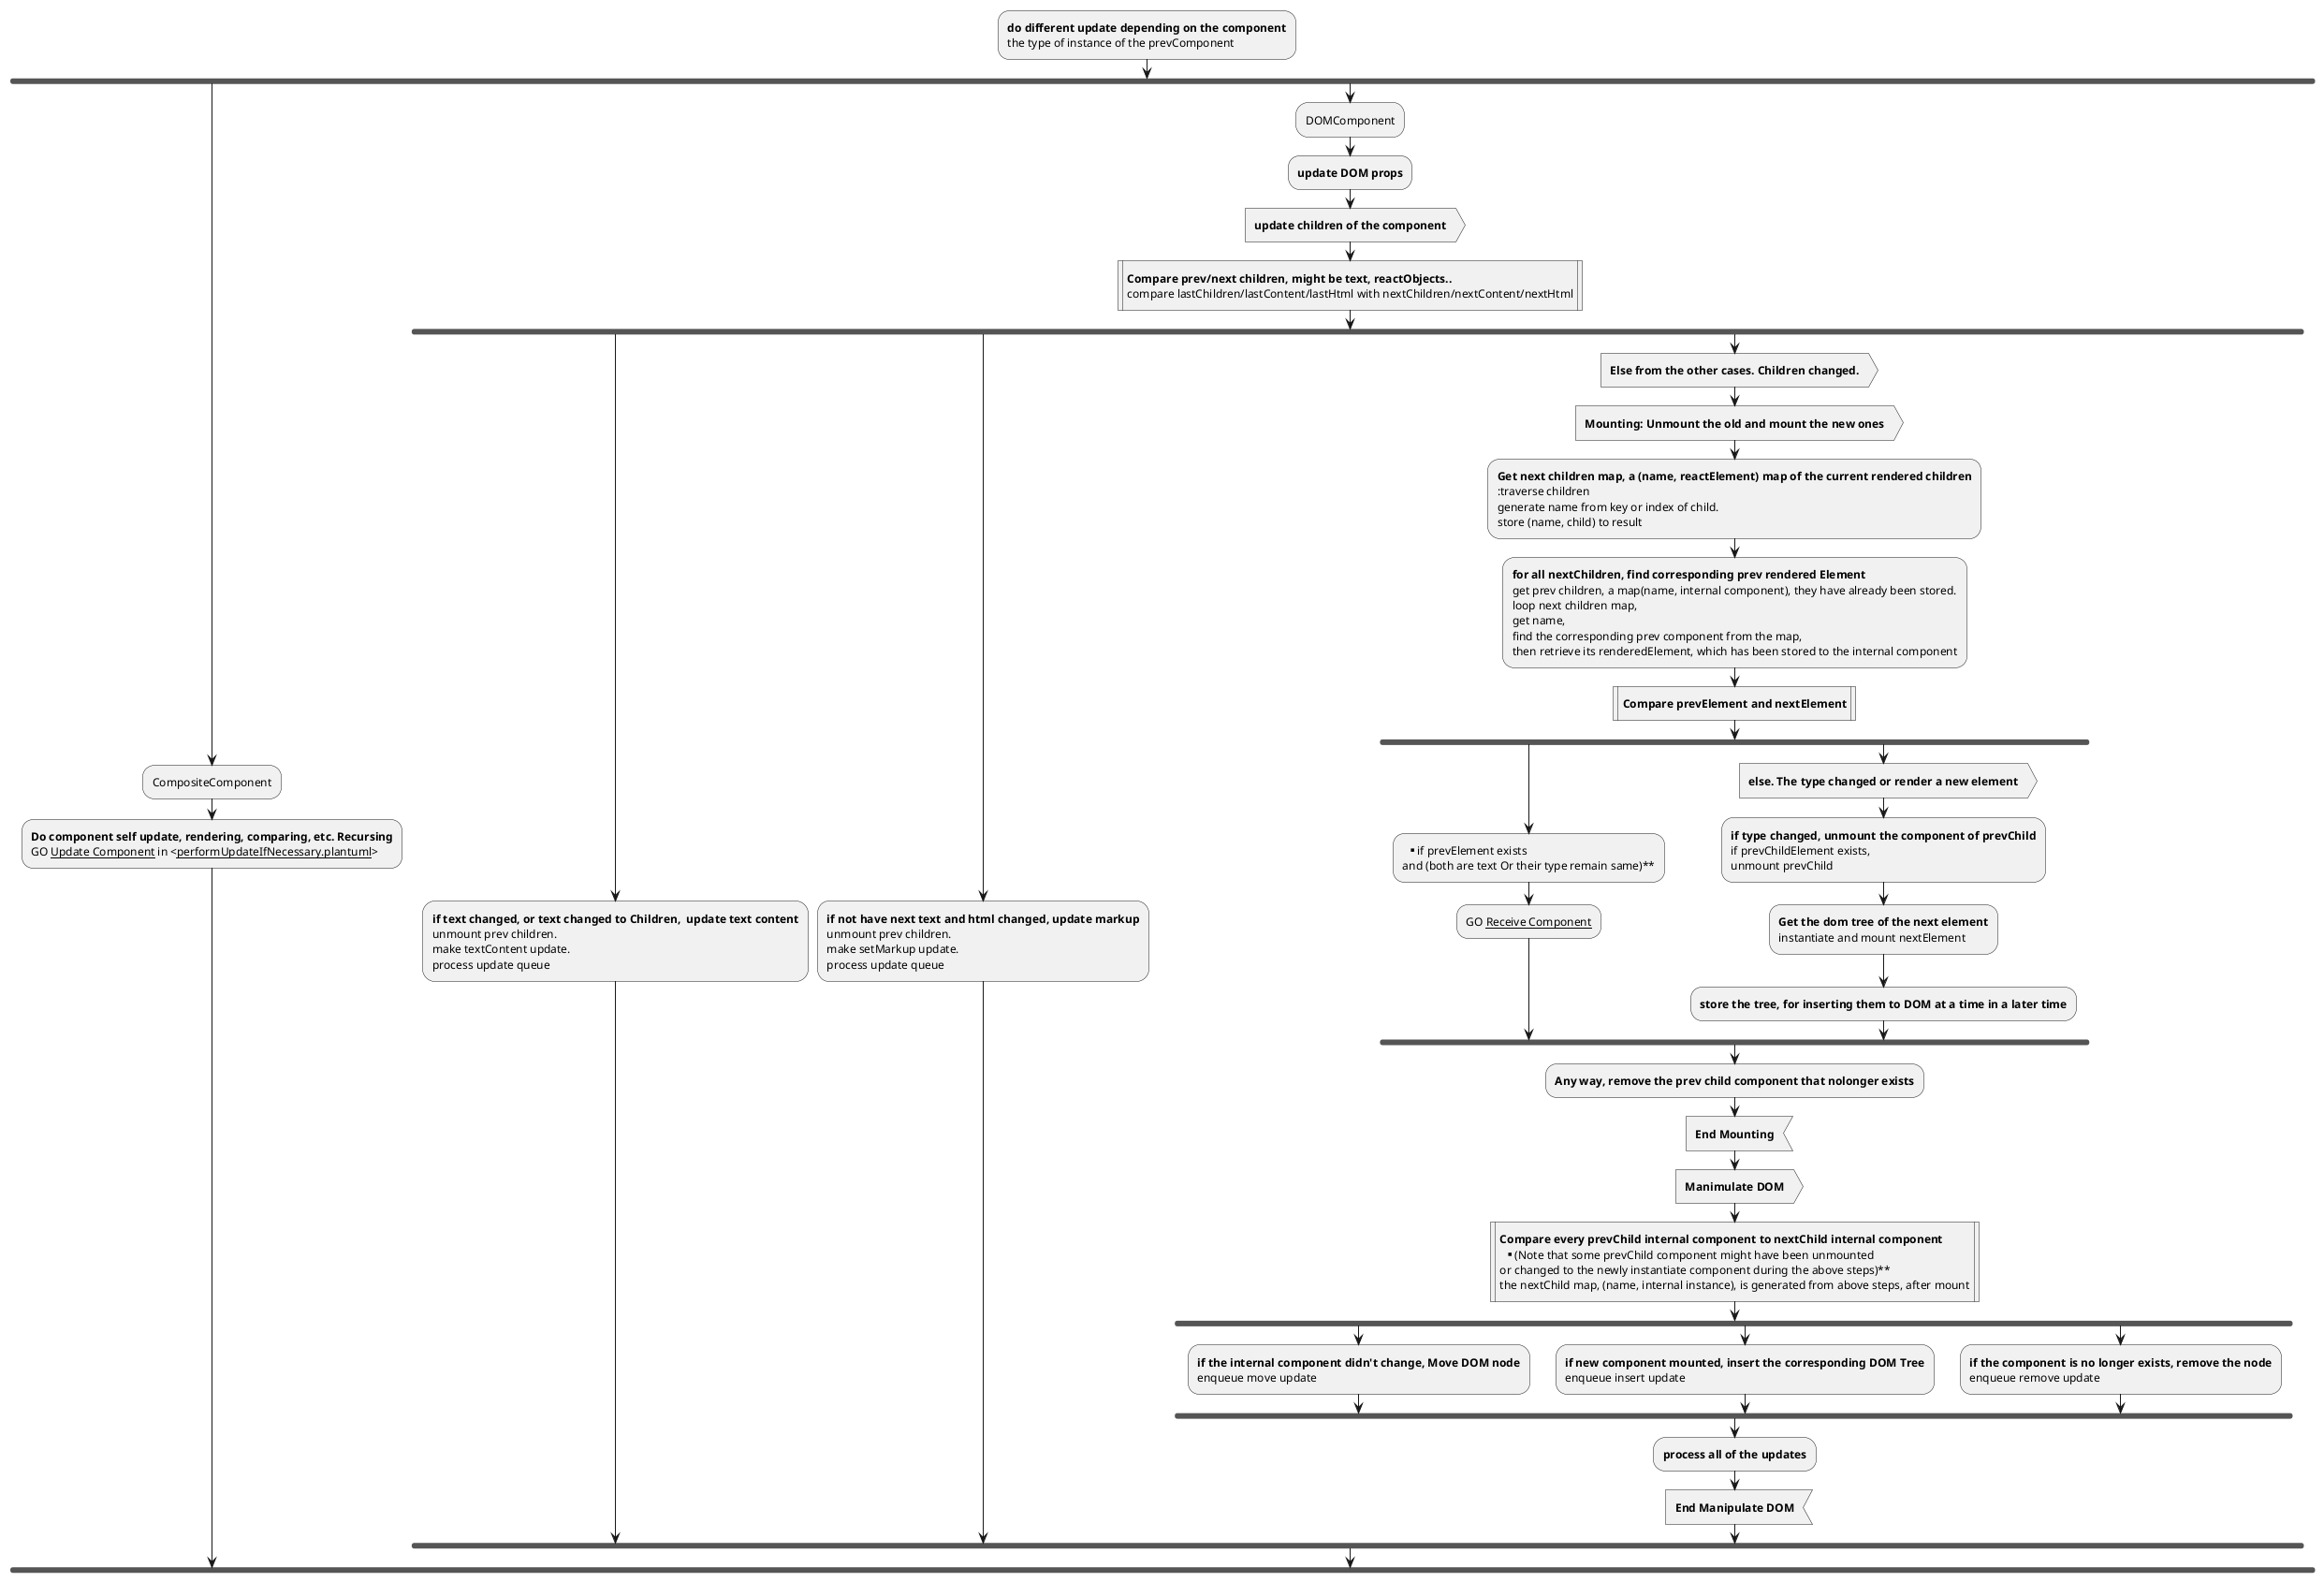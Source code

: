 @startuml ReceiveComponent
:**do different update depending on the component**
the type of instance of the prevComponent;
fork
  :CompositeComponent;
  :**Do component self update, rendering, comparing, etc. Recursing**
  GO __Update Component__ in <__performUpdateIfNecessary.plantuml__>;
fork again
  :DOMComponent;
  :**update DOM props**;
  :**update children of the component**>
  :**Compare prev/next children, might be text, reactObjects..**
  compare lastChildren/lastContent/lastHtml with nextChildren/nextContent/nextHtml|
  fork
    :**if text changed, or text changed to Children,  update text content**
    unmount prev children.
    make textContent update.
    process update queue;
  fork again
    :**if not have next text and html changed, update markup**
    unmount prev children.
    make setMarkup update.
    process update queue;
  fork again
    :**Else from the other cases. Children changed.**>
    :**Mounting: Unmount the old and mount the new ones**>
    :**Get next children map, a (name, reactElement) map of the current rendered children**
    :traverse children
    generate name from key or index of child.
    store (name, child) to result;
    :**for all nextChildren, find corresponding prev rendered Element**
    get prev children, a map(name, internal component), they have already been stored.
    loop next children map,
    get name,
    find the corresponding prev component from the map,
    then retrieve its renderedElement, which has been stored to the internal component;
    :**Compare prevElement and nextElement**|
    fork
      :**if prevElement exists
      and (both are text Or their type remain same)**;
      :GO __Receive Component__;
    fork again
      :**else. The type changed or render a new element**>
      :**if type changed, unmount the component of prevChild**
      if prevChildElement exists,
      unmount prevChild;
      :**Get the dom tree of the next element**
      instantiate and mount nextElement;
      :**store the tree, for inserting them to DOM at a time in a later time**;
    end fork
    :**Any way, remove the prev child component that nolonger exists**;
    :**End Mounting**<
    :**Manimulate DOM**>
    :**Compare every prevChild internal component to nextChild internal component**
    **(Note that some prevChild component might have been unmounted 
    or changed to the newly instantiate component during the above steps)**
    the nextChild map, (name, internal instance), is generated from above steps, after mount|
    fork
      :**if the internal component didn't change, Move DOM node**
      enqueue move update;
    fork again
      :**if new component mounted, insert the corresponding DOM Tree**
      enqueue insert update;
    fork again
      :**if the component is no longer exists, remove the node**
      enqueue remove update;
    end fork
    :**process all of the updates**;
    :**End Manipulate DOM**<
@enduml